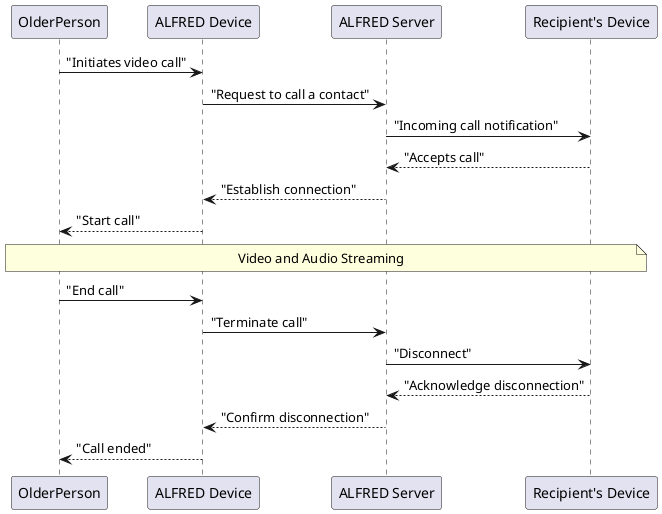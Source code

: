 @startuml
participant OlderPerson as OP
participant "ALFRED Device" as AD
participant "ALFRED Server" as AS
participant "Recipient's Device" as RD

OP -> AD : "Initiates video call"
AD -> AS : "Request to call a contact"
AS -> RD : "Incoming call notification"
RD --> AS : "Accepts call"
AS --> AD : "Establish connection"
AD --> OP : "Start call"

note over OP, RD: Video and Audio Streaming

OP -> AD : "End call"
AD -> AS : "Terminate call"
AS -> RD : "Disconnect"
RD --> AS : "Acknowledge disconnection"
AS --> AD : "Confirm disconnection"
AD --> OP : "Call ended"

@enduml